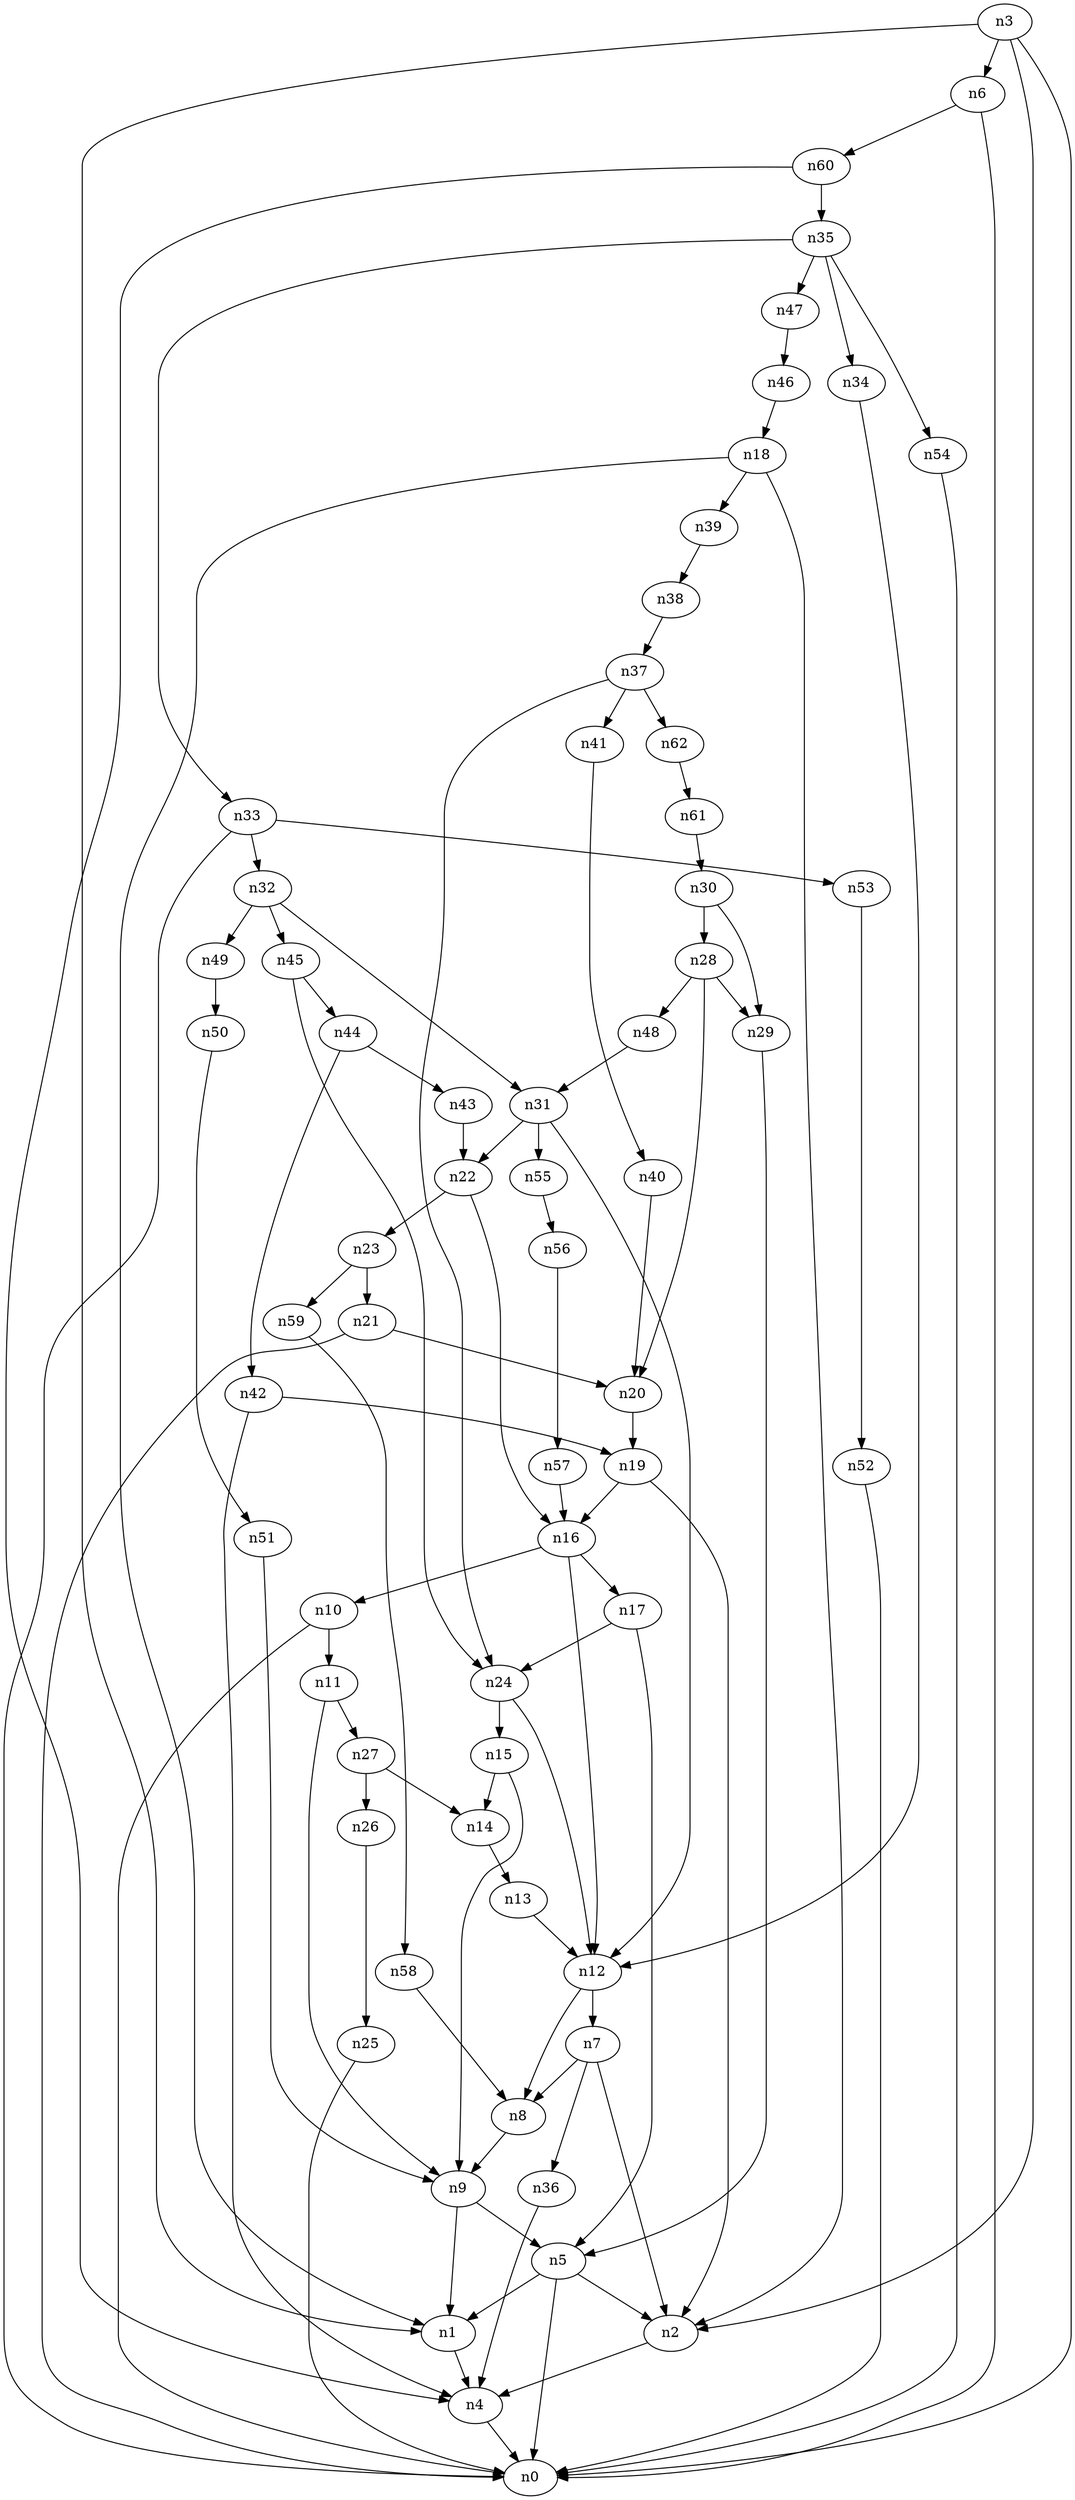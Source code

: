 digraph G {
	n1 -> n4	 [_graphml_id=e4];
	n2 -> n4	 [_graphml_id=e7];
	n3 -> n0	 [_graphml_id=e0];
	n3 -> n1	 [_graphml_id=e3];
	n3 -> n2	 [_graphml_id=e6];
	n3 -> n6	 [_graphml_id=e9];
	n4 -> n0	 [_graphml_id=e1];
	n5 -> n0	 [_graphml_id=e2];
	n5 -> n1	 [_graphml_id=e5];
	n5 -> n2	 [_graphml_id=e8];
	n6 -> n0	 [_graphml_id=e10];
	n6 -> n60	 [_graphml_id=e100];
	n7 -> n2	 [_graphml_id=e11];
	n7 -> n8	 [_graphml_id=e12];
	n7 -> n36	 [_graphml_id=e58];
	n8 -> n9	 [_graphml_id=e13];
	n9 -> n1	 [_graphml_id=e14];
	n9 -> n5	 [_graphml_id=e20];
	n10 -> n0	 [_graphml_id=e15];
	n10 -> n11	 [_graphml_id=e16];
	n11 -> n9	 [_graphml_id=e17];
	n11 -> n27	 [_graphml_id=e50];
	n12 -> n7	 [_graphml_id=e18];
	n12 -> n8	 [_graphml_id=e19];
	n13 -> n12	 [_graphml_id=e21];
	n14 -> n13	 [_graphml_id=e22];
	n15 -> n9	 [_graphml_id=e24];
	n15 -> n14	 [_graphml_id=e23];
	n16 -> n10	 [_graphml_id=e30];
	n16 -> n12	 [_graphml_id=e25];
	n16 -> n17	 [_graphml_id=e26];
	n17 -> n5	 [_graphml_id=e27];
	n17 -> n24	 [_graphml_id=e40];
	n18 -> n1	 [_graphml_id=e28];
	n18 -> n2	 [_graphml_id=e29];
	n18 -> n39	 [_graphml_id=e64];
	n19 -> n2	 [_graphml_id=e60];
	n19 -> n16	 [_graphml_id=e31];
	n20 -> n19	 [_graphml_id=e32];
	n21 -> n0	 [_graphml_id=e34];
	n21 -> n20	 [_graphml_id=e33];
	n22 -> n16	 [_graphml_id=e35];
	n22 -> n23	 [_graphml_id=e36];
	n23 -> n21	 [_graphml_id=e37];
	n23 -> n59	 [_graphml_id=e97];
	n24 -> n12	 [_graphml_id=e39];
	n24 -> n15	 [_graphml_id=e38];
	n25 -> n0	 [_graphml_id=e41];
	n26 -> n25	 [_graphml_id=e42];
	n27 -> n14	 [_graphml_id=e44];
	n27 -> n26	 [_graphml_id=e43];
	n28 -> n20	 [_graphml_id=e45];
	n28 -> n29	 [_graphml_id=e46];
	n28 -> n48	 [_graphml_id=e79];
	n29 -> n5	 [_graphml_id=e47];
	n30 -> n28	 [_graphml_id=e49];
	n30 -> n29	 [_graphml_id=e48];
	n31 -> n12	 [_graphml_id=e51];
	n31 -> n22	 [_graphml_id=e70];
	n31 -> n55	 [_graphml_id=e91];
	n32 -> n31	 [_graphml_id=e52];
	n32 -> n45	 [_graphml_id=e80];
	n32 -> n49	 [_graphml_id=e81];
	n33 -> n0	 [_graphml_id=e54];
	n33 -> n32	 [_graphml_id=e53];
	n33 -> n53	 [_graphml_id=e87];
	n34 -> n12	 [_graphml_id=e55];
	n35 -> n33	 [_graphml_id=e57];
	n35 -> n34	 [_graphml_id=e56];
	n35 -> n47	 [_graphml_id=e77];
	n35 -> n54	 [_graphml_id=e88];
	n36 -> n4	 [_graphml_id=e59];
	n37 -> n24	 [_graphml_id=e61];
	n37 -> n41	 [_graphml_id=e67];
	n37 -> n62	 [_graphml_id=e103];
	n38 -> n37	 [_graphml_id=e62];
	n39 -> n38	 [_graphml_id=e63];
	n40 -> n20	 [_graphml_id=e65];
	n41 -> n40	 [_graphml_id=e66];
	n42 -> n4	 [_graphml_id=e69];
	n42 -> n19	 [_graphml_id=e68];
	n43 -> n22	 [_graphml_id=e71];
	n44 -> n42	 [_graphml_id=e90];
	n44 -> n43	 [_graphml_id=e72];
	n45 -> n24	 [_graphml_id=e74];
	n45 -> n44	 [_graphml_id=e73];
	n46 -> n18	 [_graphml_id=e75];
	n47 -> n46	 [_graphml_id=e76];
	n48 -> n31	 [_graphml_id=e78];
	n49 -> n50	 [_graphml_id=e82];
	n50 -> n51	 [_graphml_id=e83];
	n51 -> n9	 [_graphml_id=e84];
	n52 -> n0	 [_graphml_id=e85];
	n53 -> n52	 [_graphml_id=e86];
	n54 -> n0	 [_graphml_id=e89];
	n55 -> n56	 [_graphml_id=e92];
	n56 -> n57	 [_graphml_id=e93];
	n57 -> n16	 [_graphml_id=e94];
	n58 -> n8	 [_graphml_id=e95];
	n59 -> n58	 [_graphml_id=e96];
	n60 -> n4	 [_graphml_id=e99];
	n60 -> n35	 [_graphml_id=e98];
	n61 -> n30	 [_graphml_id=e101];
	n62 -> n61	 [_graphml_id=e102];
}
